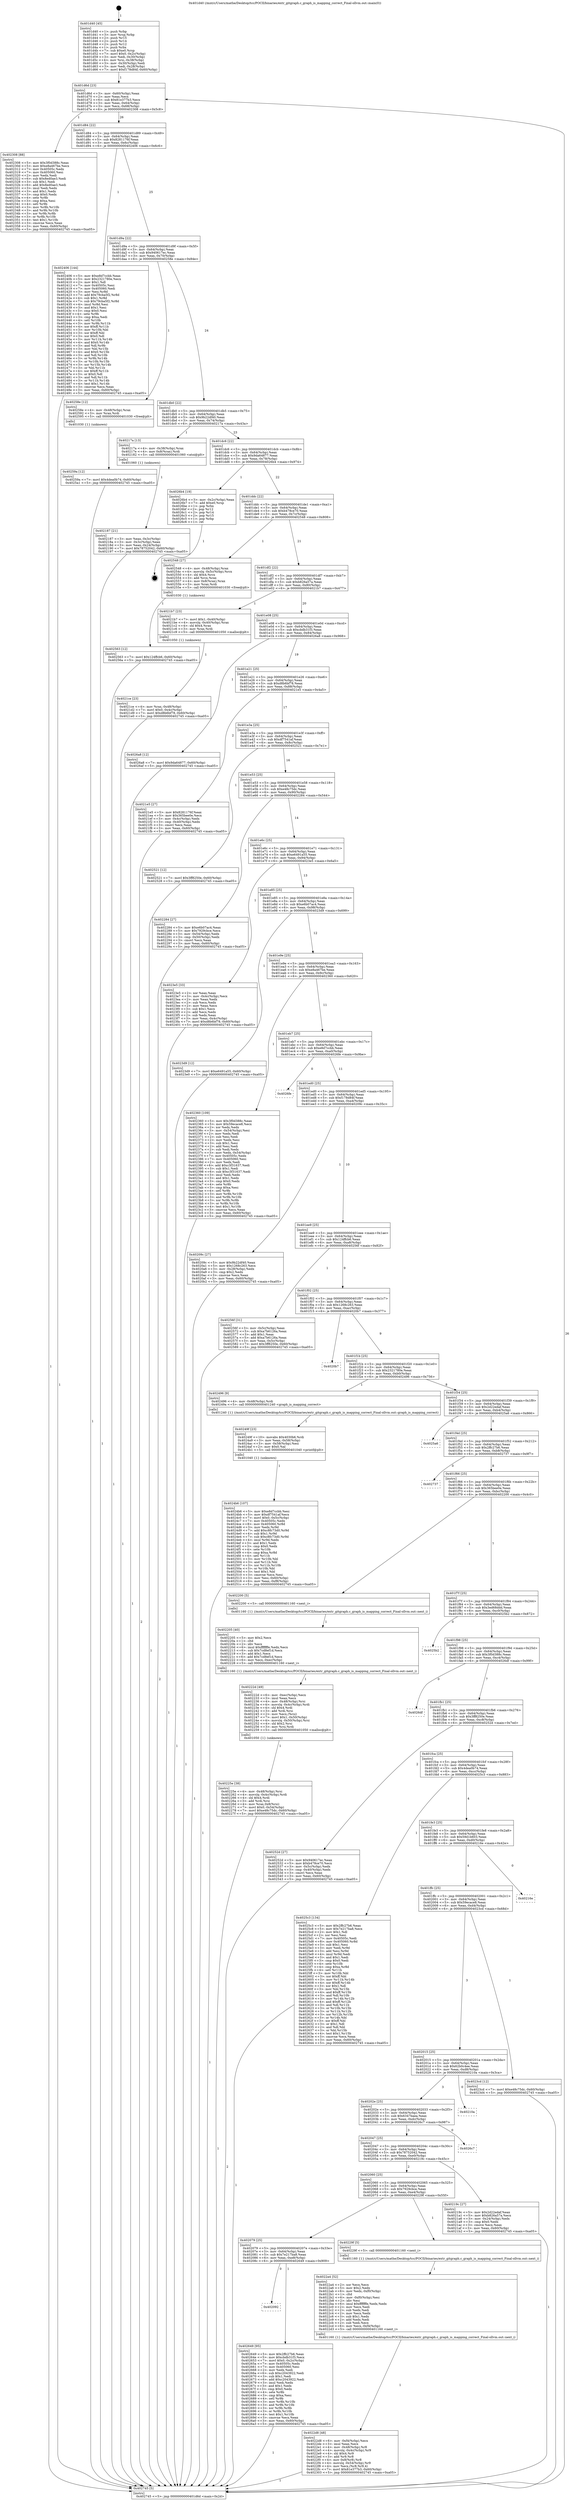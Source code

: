 digraph "0x401d40" {
  label = "0x401d40 (/mnt/c/Users/mathe/Desktop/tcc/POCII/binaries/extr_gitgraph.c_graph_is_mapping_correct_Final-ollvm.out::main(0))"
  labelloc = "t"
  node[shape=record]

  Entry [label="",width=0.3,height=0.3,shape=circle,fillcolor=black,style=filled]
  "0x401d6d" [label="{
     0x401d6d [23]\l
     | [instrs]\l
     &nbsp;&nbsp;0x401d6d \<+3\>: mov -0x60(%rbp),%eax\l
     &nbsp;&nbsp;0x401d70 \<+2\>: mov %eax,%ecx\l
     &nbsp;&nbsp;0x401d72 \<+6\>: sub $0x81e377b3,%ecx\l
     &nbsp;&nbsp;0x401d78 \<+3\>: mov %eax,-0x64(%rbp)\l
     &nbsp;&nbsp;0x401d7b \<+3\>: mov %ecx,-0x68(%rbp)\l
     &nbsp;&nbsp;0x401d7e \<+6\>: je 0000000000402308 \<main+0x5c8\>\l
  }"]
  "0x402308" [label="{
     0x402308 [88]\l
     | [instrs]\l
     &nbsp;&nbsp;0x402308 \<+5\>: mov $0x3f0d388c,%eax\l
     &nbsp;&nbsp;0x40230d \<+5\>: mov $0xe8a467be,%ecx\l
     &nbsp;&nbsp;0x402312 \<+7\>: mov 0x40505c,%edx\l
     &nbsp;&nbsp;0x402319 \<+7\>: mov 0x405060,%esi\l
     &nbsp;&nbsp;0x402320 \<+2\>: mov %edx,%edi\l
     &nbsp;&nbsp;0x402322 \<+6\>: sub $0x8ed0ae3,%edi\l
     &nbsp;&nbsp;0x402328 \<+3\>: sub $0x1,%edi\l
     &nbsp;&nbsp;0x40232b \<+6\>: add $0x8ed0ae3,%edi\l
     &nbsp;&nbsp;0x402331 \<+3\>: imul %edi,%edx\l
     &nbsp;&nbsp;0x402334 \<+3\>: and $0x1,%edx\l
     &nbsp;&nbsp;0x402337 \<+3\>: cmp $0x0,%edx\l
     &nbsp;&nbsp;0x40233a \<+4\>: sete %r8b\l
     &nbsp;&nbsp;0x40233e \<+3\>: cmp $0xa,%esi\l
     &nbsp;&nbsp;0x402341 \<+4\>: setl %r9b\l
     &nbsp;&nbsp;0x402345 \<+3\>: mov %r8b,%r10b\l
     &nbsp;&nbsp;0x402348 \<+3\>: and %r9b,%r10b\l
     &nbsp;&nbsp;0x40234b \<+3\>: xor %r9b,%r8b\l
     &nbsp;&nbsp;0x40234e \<+3\>: or %r8b,%r10b\l
     &nbsp;&nbsp;0x402351 \<+4\>: test $0x1,%r10b\l
     &nbsp;&nbsp;0x402355 \<+3\>: cmovne %ecx,%eax\l
     &nbsp;&nbsp;0x402358 \<+3\>: mov %eax,-0x60(%rbp)\l
     &nbsp;&nbsp;0x40235b \<+5\>: jmp 0000000000402745 \<main+0xa05\>\l
  }"]
  "0x401d84" [label="{
     0x401d84 [22]\l
     | [instrs]\l
     &nbsp;&nbsp;0x401d84 \<+5\>: jmp 0000000000401d89 \<main+0x49\>\l
     &nbsp;&nbsp;0x401d89 \<+3\>: mov -0x64(%rbp),%eax\l
     &nbsp;&nbsp;0x401d8c \<+5\>: sub $0x8281176f,%eax\l
     &nbsp;&nbsp;0x401d91 \<+3\>: mov %eax,-0x6c(%rbp)\l
     &nbsp;&nbsp;0x401d94 \<+6\>: je 0000000000402406 \<main+0x6c6\>\l
  }"]
  Exit [label="",width=0.3,height=0.3,shape=circle,fillcolor=black,style=filled,peripheries=2]
  "0x402406" [label="{
     0x402406 [144]\l
     | [instrs]\l
     &nbsp;&nbsp;0x402406 \<+5\>: mov $0xe8d7ccbb,%eax\l
     &nbsp;&nbsp;0x40240b \<+5\>: mov $0x2321780e,%ecx\l
     &nbsp;&nbsp;0x402410 \<+2\>: mov $0x1,%dl\l
     &nbsp;&nbsp;0x402412 \<+7\>: mov 0x40505c,%esi\l
     &nbsp;&nbsp;0x402419 \<+7\>: mov 0x405060,%edi\l
     &nbsp;&nbsp;0x402420 \<+3\>: mov %esi,%r8d\l
     &nbsp;&nbsp;0x402423 \<+7\>: add $0x79cba5f2,%r8d\l
     &nbsp;&nbsp;0x40242a \<+4\>: sub $0x1,%r8d\l
     &nbsp;&nbsp;0x40242e \<+7\>: sub $0x79cba5f2,%r8d\l
     &nbsp;&nbsp;0x402435 \<+4\>: imul %r8d,%esi\l
     &nbsp;&nbsp;0x402439 \<+3\>: and $0x1,%esi\l
     &nbsp;&nbsp;0x40243c \<+3\>: cmp $0x0,%esi\l
     &nbsp;&nbsp;0x40243f \<+4\>: sete %r9b\l
     &nbsp;&nbsp;0x402443 \<+3\>: cmp $0xa,%edi\l
     &nbsp;&nbsp;0x402446 \<+4\>: setl %r10b\l
     &nbsp;&nbsp;0x40244a \<+3\>: mov %r9b,%r11b\l
     &nbsp;&nbsp;0x40244d \<+4\>: xor $0xff,%r11b\l
     &nbsp;&nbsp;0x402451 \<+3\>: mov %r10b,%bl\l
     &nbsp;&nbsp;0x402454 \<+3\>: xor $0xff,%bl\l
     &nbsp;&nbsp;0x402457 \<+3\>: xor $0x0,%dl\l
     &nbsp;&nbsp;0x40245a \<+3\>: mov %r11b,%r14b\l
     &nbsp;&nbsp;0x40245d \<+4\>: and $0x0,%r14b\l
     &nbsp;&nbsp;0x402461 \<+3\>: and %dl,%r9b\l
     &nbsp;&nbsp;0x402464 \<+3\>: mov %bl,%r15b\l
     &nbsp;&nbsp;0x402467 \<+4\>: and $0x0,%r15b\l
     &nbsp;&nbsp;0x40246b \<+3\>: and %dl,%r10b\l
     &nbsp;&nbsp;0x40246e \<+3\>: or %r9b,%r14b\l
     &nbsp;&nbsp;0x402471 \<+3\>: or %r10b,%r15b\l
     &nbsp;&nbsp;0x402474 \<+3\>: xor %r15b,%r14b\l
     &nbsp;&nbsp;0x402477 \<+3\>: or %bl,%r11b\l
     &nbsp;&nbsp;0x40247a \<+4\>: xor $0xff,%r11b\l
     &nbsp;&nbsp;0x40247e \<+3\>: or $0x0,%dl\l
     &nbsp;&nbsp;0x402481 \<+3\>: and %dl,%r11b\l
     &nbsp;&nbsp;0x402484 \<+3\>: or %r11b,%r14b\l
     &nbsp;&nbsp;0x402487 \<+4\>: test $0x1,%r14b\l
     &nbsp;&nbsp;0x40248b \<+3\>: cmovne %ecx,%eax\l
     &nbsp;&nbsp;0x40248e \<+3\>: mov %eax,-0x60(%rbp)\l
     &nbsp;&nbsp;0x402491 \<+5\>: jmp 0000000000402745 \<main+0xa05\>\l
  }"]
  "0x401d9a" [label="{
     0x401d9a [22]\l
     | [instrs]\l
     &nbsp;&nbsp;0x401d9a \<+5\>: jmp 0000000000401d9f \<main+0x5f\>\l
     &nbsp;&nbsp;0x401d9f \<+3\>: mov -0x64(%rbp),%eax\l
     &nbsp;&nbsp;0x401da2 \<+5\>: sub $0x940617ec,%eax\l
     &nbsp;&nbsp;0x401da7 \<+3\>: mov %eax,-0x70(%rbp)\l
     &nbsp;&nbsp;0x401daa \<+6\>: je 000000000040258e \<main+0x84e\>\l
  }"]
  "0x402092" [label="{
     0x402092\l
  }", style=dashed]
  "0x40258e" [label="{
     0x40258e [12]\l
     | [instrs]\l
     &nbsp;&nbsp;0x40258e \<+4\>: mov -0x48(%rbp),%rax\l
     &nbsp;&nbsp;0x402592 \<+3\>: mov %rax,%rdi\l
     &nbsp;&nbsp;0x402595 \<+5\>: call 0000000000401030 \<free@plt\>\l
     | [calls]\l
     &nbsp;&nbsp;0x401030 \{1\} (unknown)\l
  }"]
  "0x401db0" [label="{
     0x401db0 [22]\l
     | [instrs]\l
     &nbsp;&nbsp;0x401db0 \<+5\>: jmp 0000000000401db5 \<main+0x75\>\l
     &nbsp;&nbsp;0x401db5 \<+3\>: mov -0x64(%rbp),%eax\l
     &nbsp;&nbsp;0x401db8 \<+5\>: sub $0x9b22df40,%eax\l
     &nbsp;&nbsp;0x401dbd \<+3\>: mov %eax,-0x74(%rbp)\l
     &nbsp;&nbsp;0x401dc0 \<+6\>: je 000000000040217a \<main+0x43a\>\l
  }"]
  "0x402649" [label="{
     0x402649 [95]\l
     | [instrs]\l
     &nbsp;&nbsp;0x402649 \<+5\>: mov $0x2ffc27b6,%eax\l
     &nbsp;&nbsp;0x40264e \<+5\>: mov $0xcbdb31f3,%ecx\l
     &nbsp;&nbsp;0x402653 \<+7\>: movl $0x0,-0x2c(%rbp)\l
     &nbsp;&nbsp;0x40265a \<+7\>: mov 0x40505c,%edx\l
     &nbsp;&nbsp;0x402661 \<+7\>: mov 0x405060,%esi\l
     &nbsp;&nbsp;0x402668 \<+2\>: mov %edx,%edi\l
     &nbsp;&nbsp;0x40266a \<+6\>: sub $0xc2043922,%edi\l
     &nbsp;&nbsp;0x402670 \<+3\>: sub $0x1,%edi\l
     &nbsp;&nbsp;0x402673 \<+6\>: add $0xc2043922,%edi\l
     &nbsp;&nbsp;0x402679 \<+3\>: imul %edi,%edx\l
     &nbsp;&nbsp;0x40267c \<+3\>: and $0x1,%edx\l
     &nbsp;&nbsp;0x40267f \<+3\>: cmp $0x0,%edx\l
     &nbsp;&nbsp;0x402682 \<+4\>: sete %r8b\l
     &nbsp;&nbsp;0x402686 \<+3\>: cmp $0xa,%esi\l
     &nbsp;&nbsp;0x402689 \<+4\>: setl %r9b\l
     &nbsp;&nbsp;0x40268d \<+3\>: mov %r8b,%r10b\l
     &nbsp;&nbsp;0x402690 \<+3\>: and %r9b,%r10b\l
     &nbsp;&nbsp;0x402693 \<+3\>: xor %r9b,%r8b\l
     &nbsp;&nbsp;0x402696 \<+3\>: or %r8b,%r10b\l
     &nbsp;&nbsp;0x402699 \<+4\>: test $0x1,%r10b\l
     &nbsp;&nbsp;0x40269d \<+3\>: cmovne %ecx,%eax\l
     &nbsp;&nbsp;0x4026a0 \<+3\>: mov %eax,-0x60(%rbp)\l
     &nbsp;&nbsp;0x4026a3 \<+5\>: jmp 0000000000402745 \<main+0xa05\>\l
  }"]
  "0x40217a" [label="{
     0x40217a [13]\l
     | [instrs]\l
     &nbsp;&nbsp;0x40217a \<+4\>: mov -0x38(%rbp),%rax\l
     &nbsp;&nbsp;0x40217e \<+4\>: mov 0x8(%rax),%rdi\l
     &nbsp;&nbsp;0x402182 \<+5\>: call 0000000000401060 \<atoi@plt\>\l
     | [calls]\l
     &nbsp;&nbsp;0x401060 \{1\} (unknown)\l
  }"]
  "0x401dc6" [label="{
     0x401dc6 [22]\l
     | [instrs]\l
     &nbsp;&nbsp;0x401dc6 \<+5\>: jmp 0000000000401dcb \<main+0x8b\>\l
     &nbsp;&nbsp;0x401dcb \<+3\>: mov -0x64(%rbp),%eax\l
     &nbsp;&nbsp;0x401dce \<+5\>: sub $0x9da64877,%eax\l
     &nbsp;&nbsp;0x401dd3 \<+3\>: mov %eax,-0x78(%rbp)\l
     &nbsp;&nbsp;0x401dd6 \<+6\>: je 00000000004026b4 \<main+0x974\>\l
  }"]
  "0x40259a" [label="{
     0x40259a [12]\l
     | [instrs]\l
     &nbsp;&nbsp;0x40259a \<+7\>: movl $0x4dea0b74,-0x60(%rbp)\l
     &nbsp;&nbsp;0x4025a1 \<+5\>: jmp 0000000000402745 \<main+0xa05\>\l
  }"]
  "0x4026b4" [label="{
     0x4026b4 [19]\l
     | [instrs]\l
     &nbsp;&nbsp;0x4026b4 \<+3\>: mov -0x2c(%rbp),%eax\l
     &nbsp;&nbsp;0x4026b7 \<+7\>: add $0xe0,%rsp\l
     &nbsp;&nbsp;0x4026be \<+1\>: pop %rbx\l
     &nbsp;&nbsp;0x4026bf \<+2\>: pop %r12\l
     &nbsp;&nbsp;0x4026c1 \<+2\>: pop %r14\l
     &nbsp;&nbsp;0x4026c3 \<+2\>: pop %r15\l
     &nbsp;&nbsp;0x4026c5 \<+1\>: pop %rbp\l
     &nbsp;&nbsp;0x4026c6 \<+1\>: ret\l
  }"]
  "0x401ddc" [label="{
     0x401ddc [22]\l
     | [instrs]\l
     &nbsp;&nbsp;0x401ddc \<+5\>: jmp 0000000000401de1 \<main+0xa1\>\l
     &nbsp;&nbsp;0x401de1 \<+3\>: mov -0x64(%rbp),%eax\l
     &nbsp;&nbsp;0x401de4 \<+5\>: sub $0xb478ce70,%eax\l
     &nbsp;&nbsp;0x401de9 \<+3\>: mov %eax,-0x7c(%rbp)\l
     &nbsp;&nbsp;0x401dec \<+6\>: je 0000000000402548 \<main+0x808\>\l
  }"]
  "0x402563" [label="{
     0x402563 [12]\l
     | [instrs]\l
     &nbsp;&nbsp;0x402563 \<+7\>: movl $0x124ffcb6,-0x60(%rbp)\l
     &nbsp;&nbsp;0x40256a \<+5\>: jmp 0000000000402745 \<main+0xa05\>\l
  }"]
  "0x402548" [label="{
     0x402548 [27]\l
     | [instrs]\l
     &nbsp;&nbsp;0x402548 \<+4\>: mov -0x48(%rbp),%rax\l
     &nbsp;&nbsp;0x40254c \<+4\>: movslq -0x5c(%rbp),%rcx\l
     &nbsp;&nbsp;0x402550 \<+4\>: shl $0x4,%rcx\l
     &nbsp;&nbsp;0x402554 \<+3\>: add %rcx,%rax\l
     &nbsp;&nbsp;0x402557 \<+4\>: mov 0x8(%rax),%rax\l
     &nbsp;&nbsp;0x40255b \<+3\>: mov %rax,%rdi\l
     &nbsp;&nbsp;0x40255e \<+5\>: call 0000000000401030 \<free@plt\>\l
     | [calls]\l
     &nbsp;&nbsp;0x401030 \{1\} (unknown)\l
  }"]
  "0x401df2" [label="{
     0x401df2 [22]\l
     | [instrs]\l
     &nbsp;&nbsp;0x401df2 \<+5\>: jmp 0000000000401df7 \<main+0xb7\>\l
     &nbsp;&nbsp;0x401df7 \<+3\>: mov -0x64(%rbp),%eax\l
     &nbsp;&nbsp;0x401dfa \<+5\>: sub $0xb826a57a,%eax\l
     &nbsp;&nbsp;0x401dff \<+3\>: mov %eax,-0x80(%rbp)\l
     &nbsp;&nbsp;0x401e02 \<+6\>: je 00000000004021b7 \<main+0x477\>\l
  }"]
  "0x4024b6" [label="{
     0x4024b6 [107]\l
     | [instrs]\l
     &nbsp;&nbsp;0x4024b6 \<+5\>: mov $0xe8d7ccbb,%esi\l
     &nbsp;&nbsp;0x4024bb \<+5\>: mov $0xdf7541af,%ecx\l
     &nbsp;&nbsp;0x4024c0 \<+7\>: movl $0x0,-0x5c(%rbp)\l
     &nbsp;&nbsp;0x4024c7 \<+7\>: mov 0x40505c,%edx\l
     &nbsp;&nbsp;0x4024ce \<+8\>: mov 0x405060,%r8d\l
     &nbsp;&nbsp;0x4024d6 \<+3\>: mov %edx,%r9d\l
     &nbsp;&nbsp;0x4024d9 \<+7\>: add $0xc8fc73d0,%r9d\l
     &nbsp;&nbsp;0x4024e0 \<+4\>: sub $0x1,%r9d\l
     &nbsp;&nbsp;0x4024e4 \<+7\>: sub $0xc8fc73d0,%r9d\l
     &nbsp;&nbsp;0x4024eb \<+4\>: imul %r9d,%edx\l
     &nbsp;&nbsp;0x4024ef \<+3\>: and $0x1,%edx\l
     &nbsp;&nbsp;0x4024f2 \<+3\>: cmp $0x0,%edx\l
     &nbsp;&nbsp;0x4024f5 \<+4\>: sete %r10b\l
     &nbsp;&nbsp;0x4024f9 \<+4\>: cmp $0xa,%r8d\l
     &nbsp;&nbsp;0x4024fd \<+4\>: setl %r11b\l
     &nbsp;&nbsp;0x402501 \<+3\>: mov %r10b,%bl\l
     &nbsp;&nbsp;0x402504 \<+3\>: and %r11b,%bl\l
     &nbsp;&nbsp;0x402507 \<+3\>: xor %r11b,%r10b\l
     &nbsp;&nbsp;0x40250a \<+3\>: or %r10b,%bl\l
     &nbsp;&nbsp;0x40250d \<+3\>: test $0x1,%bl\l
     &nbsp;&nbsp;0x402510 \<+3\>: cmovne %ecx,%esi\l
     &nbsp;&nbsp;0x402513 \<+3\>: mov %esi,-0x60(%rbp)\l
     &nbsp;&nbsp;0x402516 \<+6\>: mov %eax,-0xf8(%rbp)\l
     &nbsp;&nbsp;0x40251c \<+5\>: jmp 0000000000402745 \<main+0xa05\>\l
  }"]
  "0x4021b7" [label="{
     0x4021b7 [23]\l
     | [instrs]\l
     &nbsp;&nbsp;0x4021b7 \<+7\>: movl $0x1,-0x40(%rbp)\l
     &nbsp;&nbsp;0x4021be \<+4\>: movslq -0x40(%rbp),%rax\l
     &nbsp;&nbsp;0x4021c2 \<+4\>: shl $0x4,%rax\l
     &nbsp;&nbsp;0x4021c6 \<+3\>: mov %rax,%rdi\l
     &nbsp;&nbsp;0x4021c9 \<+5\>: call 0000000000401050 \<malloc@plt\>\l
     | [calls]\l
     &nbsp;&nbsp;0x401050 \{1\} (unknown)\l
  }"]
  "0x401e08" [label="{
     0x401e08 [25]\l
     | [instrs]\l
     &nbsp;&nbsp;0x401e08 \<+5\>: jmp 0000000000401e0d \<main+0xcd\>\l
     &nbsp;&nbsp;0x401e0d \<+3\>: mov -0x64(%rbp),%eax\l
     &nbsp;&nbsp;0x401e10 \<+5\>: sub $0xcbdb31f3,%eax\l
     &nbsp;&nbsp;0x401e15 \<+6\>: mov %eax,-0x84(%rbp)\l
     &nbsp;&nbsp;0x401e1b \<+6\>: je 00000000004026a8 \<main+0x968\>\l
  }"]
  "0x40249f" [label="{
     0x40249f [23]\l
     | [instrs]\l
     &nbsp;&nbsp;0x40249f \<+10\>: movabs $0x4030b6,%rdi\l
     &nbsp;&nbsp;0x4024a9 \<+3\>: mov %eax,-0x58(%rbp)\l
     &nbsp;&nbsp;0x4024ac \<+3\>: mov -0x58(%rbp),%esi\l
     &nbsp;&nbsp;0x4024af \<+2\>: mov $0x0,%al\l
     &nbsp;&nbsp;0x4024b1 \<+5\>: call 0000000000401040 \<printf@plt\>\l
     | [calls]\l
     &nbsp;&nbsp;0x401040 \{1\} (unknown)\l
  }"]
  "0x4026a8" [label="{
     0x4026a8 [12]\l
     | [instrs]\l
     &nbsp;&nbsp;0x4026a8 \<+7\>: movl $0x9da64877,-0x60(%rbp)\l
     &nbsp;&nbsp;0x4026af \<+5\>: jmp 0000000000402745 \<main+0xa05\>\l
  }"]
  "0x401e21" [label="{
     0x401e21 [25]\l
     | [instrs]\l
     &nbsp;&nbsp;0x401e21 \<+5\>: jmp 0000000000401e26 \<main+0xe6\>\l
     &nbsp;&nbsp;0x401e26 \<+3\>: mov -0x64(%rbp),%eax\l
     &nbsp;&nbsp;0x401e29 \<+5\>: sub $0xd8b6bf78,%eax\l
     &nbsp;&nbsp;0x401e2e \<+6\>: mov %eax,-0x88(%rbp)\l
     &nbsp;&nbsp;0x401e34 \<+6\>: je 00000000004021e5 \<main+0x4a5\>\l
  }"]
  "0x4022d8" [label="{
     0x4022d8 [48]\l
     | [instrs]\l
     &nbsp;&nbsp;0x4022d8 \<+6\>: mov -0xf4(%rbp),%ecx\l
     &nbsp;&nbsp;0x4022de \<+3\>: imul %eax,%ecx\l
     &nbsp;&nbsp;0x4022e1 \<+4\>: mov -0x48(%rbp),%r8\l
     &nbsp;&nbsp;0x4022e5 \<+4\>: movslq -0x4c(%rbp),%r9\l
     &nbsp;&nbsp;0x4022e9 \<+4\>: shl $0x4,%r9\l
     &nbsp;&nbsp;0x4022ed \<+3\>: add %r9,%r8\l
     &nbsp;&nbsp;0x4022f0 \<+4\>: mov 0x8(%r8),%r8\l
     &nbsp;&nbsp;0x4022f4 \<+4\>: movslq -0x54(%rbp),%r9\l
     &nbsp;&nbsp;0x4022f8 \<+4\>: mov %ecx,(%r8,%r9,4)\l
     &nbsp;&nbsp;0x4022fc \<+7\>: movl $0x81e377b3,-0x60(%rbp)\l
     &nbsp;&nbsp;0x402303 \<+5\>: jmp 0000000000402745 \<main+0xa05\>\l
  }"]
  "0x4021e5" [label="{
     0x4021e5 [27]\l
     | [instrs]\l
     &nbsp;&nbsp;0x4021e5 \<+5\>: mov $0x8281176f,%eax\l
     &nbsp;&nbsp;0x4021ea \<+5\>: mov $0x365bee0e,%ecx\l
     &nbsp;&nbsp;0x4021ef \<+3\>: mov -0x4c(%rbp),%edx\l
     &nbsp;&nbsp;0x4021f2 \<+3\>: cmp -0x40(%rbp),%edx\l
     &nbsp;&nbsp;0x4021f5 \<+3\>: cmovl %ecx,%eax\l
     &nbsp;&nbsp;0x4021f8 \<+3\>: mov %eax,-0x60(%rbp)\l
     &nbsp;&nbsp;0x4021fb \<+5\>: jmp 0000000000402745 \<main+0xa05\>\l
  }"]
  "0x401e3a" [label="{
     0x401e3a [25]\l
     | [instrs]\l
     &nbsp;&nbsp;0x401e3a \<+5\>: jmp 0000000000401e3f \<main+0xff\>\l
     &nbsp;&nbsp;0x401e3f \<+3\>: mov -0x64(%rbp),%eax\l
     &nbsp;&nbsp;0x401e42 \<+5\>: sub $0xdf7541af,%eax\l
     &nbsp;&nbsp;0x401e47 \<+6\>: mov %eax,-0x8c(%rbp)\l
     &nbsp;&nbsp;0x401e4d \<+6\>: je 0000000000402521 \<main+0x7e1\>\l
  }"]
  "0x4022a4" [label="{
     0x4022a4 [52]\l
     | [instrs]\l
     &nbsp;&nbsp;0x4022a4 \<+2\>: xor %ecx,%ecx\l
     &nbsp;&nbsp;0x4022a6 \<+5\>: mov $0x2,%edx\l
     &nbsp;&nbsp;0x4022ab \<+6\>: mov %edx,-0xf0(%rbp)\l
     &nbsp;&nbsp;0x4022b1 \<+1\>: cltd\l
     &nbsp;&nbsp;0x4022b2 \<+6\>: mov -0xf0(%rbp),%esi\l
     &nbsp;&nbsp;0x4022b8 \<+2\>: idiv %esi\l
     &nbsp;&nbsp;0x4022ba \<+6\>: imul $0xfffffffe,%edx,%edx\l
     &nbsp;&nbsp;0x4022c0 \<+2\>: mov %ecx,%edi\l
     &nbsp;&nbsp;0x4022c2 \<+2\>: sub %edx,%edi\l
     &nbsp;&nbsp;0x4022c4 \<+2\>: mov %ecx,%edx\l
     &nbsp;&nbsp;0x4022c6 \<+3\>: sub $0x1,%edx\l
     &nbsp;&nbsp;0x4022c9 \<+2\>: add %edx,%edi\l
     &nbsp;&nbsp;0x4022cb \<+2\>: sub %edi,%ecx\l
     &nbsp;&nbsp;0x4022cd \<+6\>: mov %ecx,-0xf4(%rbp)\l
     &nbsp;&nbsp;0x4022d3 \<+5\>: call 0000000000401160 \<next_i\>\l
     | [calls]\l
     &nbsp;&nbsp;0x401160 \{1\} (/mnt/c/Users/mathe/Desktop/tcc/POCII/binaries/extr_gitgraph.c_graph_is_mapping_correct_Final-ollvm.out::next_i)\l
  }"]
  "0x402521" [label="{
     0x402521 [12]\l
     | [instrs]\l
     &nbsp;&nbsp;0x402521 \<+7\>: movl $0x3ff8250e,-0x60(%rbp)\l
     &nbsp;&nbsp;0x402528 \<+5\>: jmp 0000000000402745 \<main+0xa05\>\l
  }"]
  "0x401e53" [label="{
     0x401e53 [25]\l
     | [instrs]\l
     &nbsp;&nbsp;0x401e53 \<+5\>: jmp 0000000000401e58 \<main+0x118\>\l
     &nbsp;&nbsp;0x401e58 \<+3\>: mov -0x64(%rbp),%eax\l
     &nbsp;&nbsp;0x401e5b \<+5\>: sub $0xe48c75dc,%eax\l
     &nbsp;&nbsp;0x401e60 \<+6\>: mov %eax,-0x90(%rbp)\l
     &nbsp;&nbsp;0x401e66 \<+6\>: je 0000000000402284 \<main+0x544\>\l
  }"]
  "0x402079" [label="{
     0x402079 [25]\l
     | [instrs]\l
     &nbsp;&nbsp;0x402079 \<+5\>: jmp 000000000040207e \<main+0x33e\>\l
     &nbsp;&nbsp;0x40207e \<+3\>: mov -0x64(%rbp),%eax\l
     &nbsp;&nbsp;0x402081 \<+5\>: sub $0x7e217ba8,%eax\l
     &nbsp;&nbsp;0x402086 \<+6\>: mov %eax,-0xe8(%rbp)\l
     &nbsp;&nbsp;0x40208c \<+6\>: je 0000000000402649 \<main+0x909\>\l
  }"]
  "0x402284" [label="{
     0x402284 [27]\l
     | [instrs]\l
     &nbsp;&nbsp;0x402284 \<+5\>: mov $0xe6b07ac4,%eax\l
     &nbsp;&nbsp;0x402289 \<+5\>: mov $0x7929cbce,%ecx\l
     &nbsp;&nbsp;0x40228e \<+3\>: mov -0x54(%rbp),%edx\l
     &nbsp;&nbsp;0x402291 \<+3\>: cmp -0x50(%rbp),%edx\l
     &nbsp;&nbsp;0x402294 \<+3\>: cmovl %ecx,%eax\l
     &nbsp;&nbsp;0x402297 \<+3\>: mov %eax,-0x60(%rbp)\l
     &nbsp;&nbsp;0x40229a \<+5\>: jmp 0000000000402745 \<main+0xa05\>\l
  }"]
  "0x401e6c" [label="{
     0x401e6c [25]\l
     | [instrs]\l
     &nbsp;&nbsp;0x401e6c \<+5\>: jmp 0000000000401e71 \<main+0x131\>\l
     &nbsp;&nbsp;0x401e71 \<+3\>: mov -0x64(%rbp),%eax\l
     &nbsp;&nbsp;0x401e74 \<+5\>: sub $0xe6491a55,%eax\l
     &nbsp;&nbsp;0x401e79 \<+6\>: mov %eax,-0x94(%rbp)\l
     &nbsp;&nbsp;0x401e7f \<+6\>: je 00000000004023e5 \<main+0x6a5\>\l
  }"]
  "0x40229f" [label="{
     0x40229f [5]\l
     | [instrs]\l
     &nbsp;&nbsp;0x40229f \<+5\>: call 0000000000401160 \<next_i\>\l
     | [calls]\l
     &nbsp;&nbsp;0x401160 \{1\} (/mnt/c/Users/mathe/Desktop/tcc/POCII/binaries/extr_gitgraph.c_graph_is_mapping_correct_Final-ollvm.out::next_i)\l
  }"]
  "0x4023e5" [label="{
     0x4023e5 [33]\l
     | [instrs]\l
     &nbsp;&nbsp;0x4023e5 \<+2\>: xor %eax,%eax\l
     &nbsp;&nbsp;0x4023e7 \<+3\>: mov -0x4c(%rbp),%ecx\l
     &nbsp;&nbsp;0x4023ea \<+2\>: mov %eax,%edx\l
     &nbsp;&nbsp;0x4023ec \<+2\>: sub %ecx,%edx\l
     &nbsp;&nbsp;0x4023ee \<+2\>: mov %eax,%ecx\l
     &nbsp;&nbsp;0x4023f0 \<+3\>: sub $0x1,%ecx\l
     &nbsp;&nbsp;0x4023f3 \<+2\>: add %ecx,%edx\l
     &nbsp;&nbsp;0x4023f5 \<+2\>: sub %edx,%eax\l
     &nbsp;&nbsp;0x4023f7 \<+3\>: mov %eax,-0x4c(%rbp)\l
     &nbsp;&nbsp;0x4023fa \<+7\>: movl $0xd8b6bf78,-0x60(%rbp)\l
     &nbsp;&nbsp;0x402401 \<+5\>: jmp 0000000000402745 \<main+0xa05\>\l
  }"]
  "0x401e85" [label="{
     0x401e85 [25]\l
     | [instrs]\l
     &nbsp;&nbsp;0x401e85 \<+5\>: jmp 0000000000401e8a \<main+0x14a\>\l
     &nbsp;&nbsp;0x401e8a \<+3\>: mov -0x64(%rbp),%eax\l
     &nbsp;&nbsp;0x401e8d \<+5\>: sub $0xe6b07ac4,%eax\l
     &nbsp;&nbsp;0x401e92 \<+6\>: mov %eax,-0x98(%rbp)\l
     &nbsp;&nbsp;0x401e98 \<+6\>: je 00000000004023d9 \<main+0x699\>\l
  }"]
  "0x40225e" [label="{
     0x40225e [38]\l
     | [instrs]\l
     &nbsp;&nbsp;0x40225e \<+4\>: mov -0x48(%rbp),%rsi\l
     &nbsp;&nbsp;0x402262 \<+4\>: movslq -0x4c(%rbp),%rdi\l
     &nbsp;&nbsp;0x402266 \<+4\>: shl $0x4,%rdi\l
     &nbsp;&nbsp;0x40226a \<+3\>: add %rdi,%rsi\l
     &nbsp;&nbsp;0x40226d \<+4\>: mov %rax,0x8(%rsi)\l
     &nbsp;&nbsp;0x402271 \<+7\>: movl $0x0,-0x54(%rbp)\l
     &nbsp;&nbsp;0x402278 \<+7\>: movl $0xe48c75dc,-0x60(%rbp)\l
     &nbsp;&nbsp;0x40227f \<+5\>: jmp 0000000000402745 \<main+0xa05\>\l
  }"]
  "0x4023d9" [label="{
     0x4023d9 [12]\l
     | [instrs]\l
     &nbsp;&nbsp;0x4023d9 \<+7\>: movl $0xe6491a55,-0x60(%rbp)\l
     &nbsp;&nbsp;0x4023e0 \<+5\>: jmp 0000000000402745 \<main+0xa05\>\l
  }"]
  "0x401e9e" [label="{
     0x401e9e [25]\l
     | [instrs]\l
     &nbsp;&nbsp;0x401e9e \<+5\>: jmp 0000000000401ea3 \<main+0x163\>\l
     &nbsp;&nbsp;0x401ea3 \<+3\>: mov -0x64(%rbp),%eax\l
     &nbsp;&nbsp;0x401ea6 \<+5\>: sub $0xe8a467be,%eax\l
     &nbsp;&nbsp;0x401eab \<+6\>: mov %eax,-0x9c(%rbp)\l
     &nbsp;&nbsp;0x401eb1 \<+6\>: je 0000000000402360 \<main+0x620\>\l
  }"]
  "0x40222d" [label="{
     0x40222d [49]\l
     | [instrs]\l
     &nbsp;&nbsp;0x40222d \<+6\>: mov -0xec(%rbp),%ecx\l
     &nbsp;&nbsp;0x402233 \<+3\>: imul %eax,%ecx\l
     &nbsp;&nbsp;0x402236 \<+4\>: mov -0x48(%rbp),%rsi\l
     &nbsp;&nbsp;0x40223a \<+4\>: movslq -0x4c(%rbp),%rdi\l
     &nbsp;&nbsp;0x40223e \<+4\>: shl $0x4,%rdi\l
     &nbsp;&nbsp;0x402242 \<+3\>: add %rdi,%rsi\l
     &nbsp;&nbsp;0x402245 \<+2\>: mov %ecx,(%rsi)\l
     &nbsp;&nbsp;0x402247 \<+7\>: movl $0x1,-0x50(%rbp)\l
     &nbsp;&nbsp;0x40224e \<+4\>: movslq -0x50(%rbp),%rsi\l
     &nbsp;&nbsp;0x402252 \<+4\>: shl $0x2,%rsi\l
     &nbsp;&nbsp;0x402256 \<+3\>: mov %rsi,%rdi\l
     &nbsp;&nbsp;0x402259 \<+5\>: call 0000000000401050 \<malloc@plt\>\l
     | [calls]\l
     &nbsp;&nbsp;0x401050 \{1\} (unknown)\l
  }"]
  "0x402360" [label="{
     0x402360 [109]\l
     | [instrs]\l
     &nbsp;&nbsp;0x402360 \<+5\>: mov $0x3f0d388c,%eax\l
     &nbsp;&nbsp;0x402365 \<+5\>: mov $0x59ecace8,%ecx\l
     &nbsp;&nbsp;0x40236a \<+2\>: xor %edx,%edx\l
     &nbsp;&nbsp;0x40236c \<+3\>: mov -0x54(%rbp),%esi\l
     &nbsp;&nbsp;0x40236f \<+2\>: mov %edx,%edi\l
     &nbsp;&nbsp;0x402371 \<+2\>: sub %esi,%edi\l
     &nbsp;&nbsp;0x402373 \<+2\>: mov %edx,%esi\l
     &nbsp;&nbsp;0x402375 \<+3\>: sub $0x1,%esi\l
     &nbsp;&nbsp;0x402378 \<+2\>: add %esi,%edi\l
     &nbsp;&nbsp;0x40237a \<+2\>: sub %edi,%edx\l
     &nbsp;&nbsp;0x40237c \<+3\>: mov %edx,-0x54(%rbp)\l
     &nbsp;&nbsp;0x40237f \<+7\>: mov 0x40505c,%edx\l
     &nbsp;&nbsp;0x402386 \<+7\>: mov 0x405060,%esi\l
     &nbsp;&nbsp;0x40238d \<+2\>: mov %edx,%edi\l
     &nbsp;&nbsp;0x40238f \<+6\>: add $0xc3f31637,%edi\l
     &nbsp;&nbsp;0x402395 \<+3\>: sub $0x1,%edi\l
     &nbsp;&nbsp;0x402398 \<+6\>: sub $0xc3f31637,%edi\l
     &nbsp;&nbsp;0x40239e \<+3\>: imul %edi,%edx\l
     &nbsp;&nbsp;0x4023a1 \<+3\>: and $0x1,%edx\l
     &nbsp;&nbsp;0x4023a4 \<+3\>: cmp $0x0,%edx\l
     &nbsp;&nbsp;0x4023a7 \<+4\>: sete %r8b\l
     &nbsp;&nbsp;0x4023ab \<+3\>: cmp $0xa,%esi\l
     &nbsp;&nbsp;0x4023ae \<+4\>: setl %r9b\l
     &nbsp;&nbsp;0x4023b2 \<+3\>: mov %r8b,%r10b\l
     &nbsp;&nbsp;0x4023b5 \<+3\>: and %r9b,%r10b\l
     &nbsp;&nbsp;0x4023b8 \<+3\>: xor %r9b,%r8b\l
     &nbsp;&nbsp;0x4023bb \<+3\>: or %r8b,%r10b\l
     &nbsp;&nbsp;0x4023be \<+4\>: test $0x1,%r10b\l
     &nbsp;&nbsp;0x4023c2 \<+3\>: cmovne %ecx,%eax\l
     &nbsp;&nbsp;0x4023c5 \<+3\>: mov %eax,-0x60(%rbp)\l
     &nbsp;&nbsp;0x4023c8 \<+5\>: jmp 0000000000402745 \<main+0xa05\>\l
  }"]
  "0x401eb7" [label="{
     0x401eb7 [25]\l
     | [instrs]\l
     &nbsp;&nbsp;0x401eb7 \<+5\>: jmp 0000000000401ebc \<main+0x17c\>\l
     &nbsp;&nbsp;0x401ebc \<+3\>: mov -0x64(%rbp),%eax\l
     &nbsp;&nbsp;0x401ebf \<+5\>: sub $0xe8d7ccbb,%eax\l
     &nbsp;&nbsp;0x401ec4 \<+6\>: mov %eax,-0xa0(%rbp)\l
     &nbsp;&nbsp;0x401eca \<+6\>: je 00000000004026fe \<main+0x9be\>\l
  }"]
  "0x402205" [label="{
     0x402205 [40]\l
     | [instrs]\l
     &nbsp;&nbsp;0x402205 \<+5\>: mov $0x2,%ecx\l
     &nbsp;&nbsp;0x40220a \<+1\>: cltd\l
     &nbsp;&nbsp;0x40220b \<+2\>: idiv %ecx\l
     &nbsp;&nbsp;0x40220d \<+6\>: imul $0xfffffffe,%edx,%ecx\l
     &nbsp;&nbsp;0x402213 \<+6\>: sub $0x7cd8ef1d,%ecx\l
     &nbsp;&nbsp;0x402219 \<+3\>: add $0x1,%ecx\l
     &nbsp;&nbsp;0x40221c \<+6\>: add $0x7cd8ef1d,%ecx\l
     &nbsp;&nbsp;0x402222 \<+6\>: mov %ecx,-0xec(%rbp)\l
     &nbsp;&nbsp;0x402228 \<+5\>: call 0000000000401160 \<next_i\>\l
     | [calls]\l
     &nbsp;&nbsp;0x401160 \{1\} (/mnt/c/Users/mathe/Desktop/tcc/POCII/binaries/extr_gitgraph.c_graph_is_mapping_correct_Final-ollvm.out::next_i)\l
  }"]
  "0x4026fe" [label="{
     0x4026fe\l
  }", style=dashed]
  "0x401ed0" [label="{
     0x401ed0 [25]\l
     | [instrs]\l
     &nbsp;&nbsp;0x401ed0 \<+5\>: jmp 0000000000401ed5 \<main+0x195\>\l
     &nbsp;&nbsp;0x401ed5 \<+3\>: mov -0x64(%rbp),%eax\l
     &nbsp;&nbsp;0x401ed8 \<+5\>: sub $0xf178d84f,%eax\l
     &nbsp;&nbsp;0x401edd \<+6\>: mov %eax,-0xa4(%rbp)\l
     &nbsp;&nbsp;0x401ee3 \<+6\>: je 000000000040209c \<main+0x35c\>\l
  }"]
  "0x4021ce" [label="{
     0x4021ce [23]\l
     | [instrs]\l
     &nbsp;&nbsp;0x4021ce \<+4\>: mov %rax,-0x48(%rbp)\l
     &nbsp;&nbsp;0x4021d2 \<+7\>: movl $0x0,-0x4c(%rbp)\l
     &nbsp;&nbsp;0x4021d9 \<+7\>: movl $0xd8b6bf78,-0x60(%rbp)\l
     &nbsp;&nbsp;0x4021e0 \<+5\>: jmp 0000000000402745 \<main+0xa05\>\l
  }"]
  "0x40209c" [label="{
     0x40209c [27]\l
     | [instrs]\l
     &nbsp;&nbsp;0x40209c \<+5\>: mov $0x9b22df40,%eax\l
     &nbsp;&nbsp;0x4020a1 \<+5\>: mov $0x1268c263,%ecx\l
     &nbsp;&nbsp;0x4020a6 \<+3\>: mov -0x28(%rbp),%edx\l
     &nbsp;&nbsp;0x4020a9 \<+3\>: cmp $0x2,%edx\l
     &nbsp;&nbsp;0x4020ac \<+3\>: cmovne %ecx,%eax\l
     &nbsp;&nbsp;0x4020af \<+3\>: mov %eax,-0x60(%rbp)\l
     &nbsp;&nbsp;0x4020b2 \<+5\>: jmp 0000000000402745 \<main+0xa05\>\l
  }"]
  "0x401ee9" [label="{
     0x401ee9 [25]\l
     | [instrs]\l
     &nbsp;&nbsp;0x401ee9 \<+5\>: jmp 0000000000401eee \<main+0x1ae\>\l
     &nbsp;&nbsp;0x401eee \<+3\>: mov -0x64(%rbp),%eax\l
     &nbsp;&nbsp;0x401ef1 \<+5\>: sub $0x124ffcb6,%eax\l
     &nbsp;&nbsp;0x401ef6 \<+6\>: mov %eax,-0xa8(%rbp)\l
     &nbsp;&nbsp;0x401efc \<+6\>: je 000000000040256f \<main+0x82f\>\l
  }"]
  "0x402745" [label="{
     0x402745 [5]\l
     | [instrs]\l
     &nbsp;&nbsp;0x402745 \<+5\>: jmp 0000000000401d6d \<main+0x2d\>\l
  }"]
  "0x401d40" [label="{
     0x401d40 [45]\l
     | [instrs]\l
     &nbsp;&nbsp;0x401d40 \<+1\>: push %rbp\l
     &nbsp;&nbsp;0x401d41 \<+3\>: mov %rsp,%rbp\l
     &nbsp;&nbsp;0x401d44 \<+2\>: push %r15\l
     &nbsp;&nbsp;0x401d46 \<+2\>: push %r14\l
     &nbsp;&nbsp;0x401d48 \<+2\>: push %r12\l
     &nbsp;&nbsp;0x401d4a \<+1\>: push %rbx\l
     &nbsp;&nbsp;0x401d4b \<+7\>: sub $0xe0,%rsp\l
     &nbsp;&nbsp;0x401d52 \<+7\>: movl $0x0,-0x2c(%rbp)\l
     &nbsp;&nbsp;0x401d59 \<+3\>: mov %edi,-0x30(%rbp)\l
     &nbsp;&nbsp;0x401d5c \<+4\>: mov %rsi,-0x38(%rbp)\l
     &nbsp;&nbsp;0x401d60 \<+3\>: mov -0x30(%rbp),%edi\l
     &nbsp;&nbsp;0x401d63 \<+3\>: mov %edi,-0x28(%rbp)\l
     &nbsp;&nbsp;0x401d66 \<+7\>: movl $0xf178d84f,-0x60(%rbp)\l
  }"]
  "0x402187" [label="{
     0x402187 [21]\l
     | [instrs]\l
     &nbsp;&nbsp;0x402187 \<+3\>: mov %eax,-0x3c(%rbp)\l
     &nbsp;&nbsp;0x40218a \<+3\>: mov -0x3c(%rbp),%eax\l
     &nbsp;&nbsp;0x40218d \<+3\>: mov %eax,-0x24(%rbp)\l
     &nbsp;&nbsp;0x402190 \<+7\>: movl $0x78752042,-0x60(%rbp)\l
     &nbsp;&nbsp;0x402197 \<+5\>: jmp 0000000000402745 \<main+0xa05\>\l
  }"]
  "0x402060" [label="{
     0x402060 [25]\l
     | [instrs]\l
     &nbsp;&nbsp;0x402060 \<+5\>: jmp 0000000000402065 \<main+0x325\>\l
     &nbsp;&nbsp;0x402065 \<+3\>: mov -0x64(%rbp),%eax\l
     &nbsp;&nbsp;0x402068 \<+5\>: sub $0x7929cbce,%eax\l
     &nbsp;&nbsp;0x40206d \<+6\>: mov %eax,-0xe4(%rbp)\l
     &nbsp;&nbsp;0x402073 \<+6\>: je 000000000040229f \<main+0x55f\>\l
  }"]
  "0x40256f" [label="{
     0x40256f [31]\l
     | [instrs]\l
     &nbsp;&nbsp;0x40256f \<+3\>: mov -0x5c(%rbp),%eax\l
     &nbsp;&nbsp;0x402572 \<+5\>: sub $0xa7b6126a,%eax\l
     &nbsp;&nbsp;0x402577 \<+3\>: add $0x1,%eax\l
     &nbsp;&nbsp;0x40257a \<+5\>: add $0xa7b6126a,%eax\l
     &nbsp;&nbsp;0x40257f \<+3\>: mov %eax,-0x5c(%rbp)\l
     &nbsp;&nbsp;0x402582 \<+7\>: movl $0x3ff8250e,-0x60(%rbp)\l
     &nbsp;&nbsp;0x402589 \<+5\>: jmp 0000000000402745 \<main+0xa05\>\l
  }"]
  "0x401f02" [label="{
     0x401f02 [25]\l
     | [instrs]\l
     &nbsp;&nbsp;0x401f02 \<+5\>: jmp 0000000000401f07 \<main+0x1c7\>\l
     &nbsp;&nbsp;0x401f07 \<+3\>: mov -0x64(%rbp),%eax\l
     &nbsp;&nbsp;0x401f0a \<+5\>: sub $0x1268c263,%eax\l
     &nbsp;&nbsp;0x401f0f \<+6\>: mov %eax,-0xac(%rbp)\l
     &nbsp;&nbsp;0x401f15 \<+6\>: je 00000000004020b7 \<main+0x377\>\l
  }"]
  "0x40219c" [label="{
     0x40219c [27]\l
     | [instrs]\l
     &nbsp;&nbsp;0x40219c \<+5\>: mov $0x2d22edaf,%eax\l
     &nbsp;&nbsp;0x4021a1 \<+5\>: mov $0xb826a57a,%ecx\l
     &nbsp;&nbsp;0x4021a6 \<+3\>: mov -0x24(%rbp),%edx\l
     &nbsp;&nbsp;0x4021a9 \<+3\>: cmp $0x0,%edx\l
     &nbsp;&nbsp;0x4021ac \<+3\>: cmove %ecx,%eax\l
     &nbsp;&nbsp;0x4021af \<+3\>: mov %eax,-0x60(%rbp)\l
     &nbsp;&nbsp;0x4021b2 \<+5\>: jmp 0000000000402745 \<main+0xa05\>\l
  }"]
  "0x4020b7" [label="{
     0x4020b7\l
  }", style=dashed]
  "0x401f1b" [label="{
     0x401f1b [25]\l
     | [instrs]\l
     &nbsp;&nbsp;0x401f1b \<+5\>: jmp 0000000000401f20 \<main+0x1e0\>\l
     &nbsp;&nbsp;0x401f20 \<+3\>: mov -0x64(%rbp),%eax\l
     &nbsp;&nbsp;0x401f23 \<+5\>: sub $0x2321780e,%eax\l
     &nbsp;&nbsp;0x401f28 \<+6\>: mov %eax,-0xb0(%rbp)\l
     &nbsp;&nbsp;0x401f2e \<+6\>: je 0000000000402496 \<main+0x756\>\l
  }"]
  "0x402047" [label="{
     0x402047 [25]\l
     | [instrs]\l
     &nbsp;&nbsp;0x402047 \<+5\>: jmp 000000000040204c \<main+0x30c\>\l
     &nbsp;&nbsp;0x40204c \<+3\>: mov -0x64(%rbp),%eax\l
     &nbsp;&nbsp;0x40204f \<+5\>: sub $0x78752042,%eax\l
     &nbsp;&nbsp;0x402054 \<+6\>: mov %eax,-0xe0(%rbp)\l
     &nbsp;&nbsp;0x40205a \<+6\>: je 000000000040219c \<main+0x45c\>\l
  }"]
  "0x402496" [label="{
     0x402496 [9]\l
     | [instrs]\l
     &nbsp;&nbsp;0x402496 \<+4\>: mov -0x48(%rbp),%rdi\l
     &nbsp;&nbsp;0x40249a \<+5\>: call 0000000000401240 \<graph_is_mapping_correct\>\l
     | [calls]\l
     &nbsp;&nbsp;0x401240 \{1\} (/mnt/c/Users/mathe/Desktop/tcc/POCII/binaries/extr_gitgraph.c_graph_is_mapping_correct_Final-ollvm.out::graph_is_mapping_correct)\l
  }"]
  "0x401f34" [label="{
     0x401f34 [25]\l
     | [instrs]\l
     &nbsp;&nbsp;0x401f34 \<+5\>: jmp 0000000000401f39 \<main+0x1f9\>\l
     &nbsp;&nbsp;0x401f39 \<+3\>: mov -0x64(%rbp),%eax\l
     &nbsp;&nbsp;0x401f3c \<+5\>: sub $0x2d22edaf,%eax\l
     &nbsp;&nbsp;0x401f41 \<+6\>: mov %eax,-0xb4(%rbp)\l
     &nbsp;&nbsp;0x401f47 \<+6\>: je 00000000004025a6 \<main+0x866\>\l
  }"]
  "0x4026c7" [label="{
     0x4026c7\l
  }", style=dashed]
  "0x4025a6" [label="{
     0x4025a6\l
  }", style=dashed]
  "0x401f4d" [label="{
     0x401f4d [25]\l
     | [instrs]\l
     &nbsp;&nbsp;0x401f4d \<+5\>: jmp 0000000000401f52 \<main+0x212\>\l
     &nbsp;&nbsp;0x401f52 \<+3\>: mov -0x64(%rbp),%eax\l
     &nbsp;&nbsp;0x401f55 \<+5\>: sub $0x2ffc27b6,%eax\l
     &nbsp;&nbsp;0x401f5a \<+6\>: mov %eax,-0xb8(%rbp)\l
     &nbsp;&nbsp;0x401f60 \<+6\>: je 0000000000402737 \<main+0x9f7\>\l
  }"]
  "0x40202e" [label="{
     0x40202e [25]\l
     | [instrs]\l
     &nbsp;&nbsp;0x40202e \<+5\>: jmp 0000000000402033 \<main+0x2f3\>\l
     &nbsp;&nbsp;0x402033 \<+3\>: mov -0x64(%rbp),%eax\l
     &nbsp;&nbsp;0x402036 \<+5\>: sub $0x6347baea,%eax\l
     &nbsp;&nbsp;0x40203b \<+6\>: mov %eax,-0xdc(%rbp)\l
     &nbsp;&nbsp;0x402041 \<+6\>: je 00000000004026c7 \<main+0x987\>\l
  }"]
  "0x402737" [label="{
     0x402737\l
  }", style=dashed]
  "0x401f66" [label="{
     0x401f66 [25]\l
     | [instrs]\l
     &nbsp;&nbsp;0x401f66 \<+5\>: jmp 0000000000401f6b \<main+0x22b\>\l
     &nbsp;&nbsp;0x401f6b \<+3\>: mov -0x64(%rbp),%eax\l
     &nbsp;&nbsp;0x401f6e \<+5\>: sub $0x365bee0e,%eax\l
     &nbsp;&nbsp;0x401f73 \<+6\>: mov %eax,-0xbc(%rbp)\l
     &nbsp;&nbsp;0x401f79 \<+6\>: je 0000000000402200 \<main+0x4c0\>\l
  }"]
  "0x40210a" [label="{
     0x40210a\l
  }", style=dashed]
  "0x402200" [label="{
     0x402200 [5]\l
     | [instrs]\l
     &nbsp;&nbsp;0x402200 \<+5\>: call 0000000000401160 \<next_i\>\l
     | [calls]\l
     &nbsp;&nbsp;0x401160 \{1\} (/mnt/c/Users/mathe/Desktop/tcc/POCII/binaries/extr_gitgraph.c_graph_is_mapping_correct_Final-ollvm.out::next_i)\l
  }"]
  "0x401f7f" [label="{
     0x401f7f [25]\l
     | [instrs]\l
     &nbsp;&nbsp;0x401f7f \<+5\>: jmp 0000000000401f84 \<main+0x244\>\l
     &nbsp;&nbsp;0x401f84 \<+3\>: mov -0x64(%rbp),%eax\l
     &nbsp;&nbsp;0x401f87 \<+5\>: sub $0x3ed68ddd,%eax\l
     &nbsp;&nbsp;0x401f8c \<+6\>: mov %eax,-0xc0(%rbp)\l
     &nbsp;&nbsp;0x401f92 \<+6\>: je 00000000004025b2 \<main+0x872\>\l
  }"]
  "0x402015" [label="{
     0x402015 [25]\l
     | [instrs]\l
     &nbsp;&nbsp;0x402015 \<+5\>: jmp 000000000040201a \<main+0x2da\>\l
     &nbsp;&nbsp;0x40201a \<+3\>: mov -0x64(%rbp),%eax\l
     &nbsp;&nbsp;0x40201d \<+5\>: sub $0x62b0c4ee,%eax\l
     &nbsp;&nbsp;0x402022 \<+6\>: mov %eax,-0xd8(%rbp)\l
     &nbsp;&nbsp;0x402028 \<+6\>: je 000000000040210a \<main+0x3ca\>\l
  }"]
  "0x4025b2" [label="{
     0x4025b2\l
  }", style=dashed]
  "0x401f98" [label="{
     0x401f98 [25]\l
     | [instrs]\l
     &nbsp;&nbsp;0x401f98 \<+5\>: jmp 0000000000401f9d \<main+0x25d\>\l
     &nbsp;&nbsp;0x401f9d \<+3\>: mov -0x64(%rbp),%eax\l
     &nbsp;&nbsp;0x401fa0 \<+5\>: sub $0x3f0d388c,%eax\l
     &nbsp;&nbsp;0x401fa5 \<+6\>: mov %eax,-0xc4(%rbp)\l
     &nbsp;&nbsp;0x401fab \<+6\>: je 00000000004026df \<main+0x99f\>\l
  }"]
  "0x4023cd" [label="{
     0x4023cd [12]\l
     | [instrs]\l
     &nbsp;&nbsp;0x4023cd \<+7\>: movl $0xe48c75dc,-0x60(%rbp)\l
     &nbsp;&nbsp;0x4023d4 \<+5\>: jmp 0000000000402745 \<main+0xa05\>\l
  }"]
  "0x4026df" [label="{
     0x4026df\l
  }", style=dashed]
  "0x401fb1" [label="{
     0x401fb1 [25]\l
     | [instrs]\l
     &nbsp;&nbsp;0x401fb1 \<+5\>: jmp 0000000000401fb6 \<main+0x276\>\l
     &nbsp;&nbsp;0x401fb6 \<+3\>: mov -0x64(%rbp),%eax\l
     &nbsp;&nbsp;0x401fb9 \<+5\>: sub $0x3ff8250e,%eax\l
     &nbsp;&nbsp;0x401fbe \<+6\>: mov %eax,-0xc8(%rbp)\l
     &nbsp;&nbsp;0x401fc4 \<+6\>: je 000000000040252d \<main+0x7ed\>\l
  }"]
  "0x401ffc" [label="{
     0x401ffc [25]\l
     | [instrs]\l
     &nbsp;&nbsp;0x401ffc \<+5\>: jmp 0000000000402001 \<main+0x2c1\>\l
     &nbsp;&nbsp;0x402001 \<+3\>: mov -0x64(%rbp),%eax\l
     &nbsp;&nbsp;0x402004 \<+5\>: sub $0x59ecace8,%eax\l
     &nbsp;&nbsp;0x402009 \<+6\>: mov %eax,-0xd4(%rbp)\l
     &nbsp;&nbsp;0x40200f \<+6\>: je 00000000004023cd \<main+0x68d\>\l
  }"]
  "0x40252d" [label="{
     0x40252d [27]\l
     | [instrs]\l
     &nbsp;&nbsp;0x40252d \<+5\>: mov $0x940617ec,%eax\l
     &nbsp;&nbsp;0x402532 \<+5\>: mov $0xb478ce70,%ecx\l
     &nbsp;&nbsp;0x402537 \<+3\>: mov -0x5c(%rbp),%edx\l
     &nbsp;&nbsp;0x40253a \<+3\>: cmp -0x40(%rbp),%edx\l
     &nbsp;&nbsp;0x40253d \<+3\>: cmovl %ecx,%eax\l
     &nbsp;&nbsp;0x402540 \<+3\>: mov %eax,-0x60(%rbp)\l
     &nbsp;&nbsp;0x402543 \<+5\>: jmp 0000000000402745 \<main+0xa05\>\l
  }"]
  "0x401fca" [label="{
     0x401fca [25]\l
     | [instrs]\l
     &nbsp;&nbsp;0x401fca \<+5\>: jmp 0000000000401fcf \<main+0x28f\>\l
     &nbsp;&nbsp;0x401fcf \<+3\>: mov -0x64(%rbp),%eax\l
     &nbsp;&nbsp;0x401fd2 \<+5\>: sub $0x4dea0b74,%eax\l
     &nbsp;&nbsp;0x401fd7 \<+6\>: mov %eax,-0xcc(%rbp)\l
     &nbsp;&nbsp;0x401fdd \<+6\>: je 00000000004025c3 \<main+0x883\>\l
  }"]
  "0x40216e" [label="{
     0x40216e\l
  }", style=dashed]
  "0x4025c3" [label="{
     0x4025c3 [134]\l
     | [instrs]\l
     &nbsp;&nbsp;0x4025c3 \<+5\>: mov $0x2ffc27b6,%eax\l
     &nbsp;&nbsp;0x4025c8 \<+5\>: mov $0x7e217ba8,%ecx\l
     &nbsp;&nbsp;0x4025cd \<+2\>: mov $0x1,%dl\l
     &nbsp;&nbsp;0x4025cf \<+2\>: xor %esi,%esi\l
     &nbsp;&nbsp;0x4025d1 \<+7\>: mov 0x40505c,%edi\l
     &nbsp;&nbsp;0x4025d8 \<+8\>: mov 0x405060,%r8d\l
     &nbsp;&nbsp;0x4025e0 \<+3\>: sub $0x1,%esi\l
     &nbsp;&nbsp;0x4025e3 \<+3\>: mov %edi,%r9d\l
     &nbsp;&nbsp;0x4025e6 \<+3\>: add %esi,%r9d\l
     &nbsp;&nbsp;0x4025e9 \<+4\>: imul %r9d,%edi\l
     &nbsp;&nbsp;0x4025ed \<+3\>: and $0x1,%edi\l
     &nbsp;&nbsp;0x4025f0 \<+3\>: cmp $0x0,%edi\l
     &nbsp;&nbsp;0x4025f3 \<+4\>: sete %r10b\l
     &nbsp;&nbsp;0x4025f7 \<+4\>: cmp $0xa,%r8d\l
     &nbsp;&nbsp;0x4025fb \<+4\>: setl %r11b\l
     &nbsp;&nbsp;0x4025ff \<+3\>: mov %r10b,%bl\l
     &nbsp;&nbsp;0x402602 \<+3\>: xor $0xff,%bl\l
     &nbsp;&nbsp;0x402605 \<+3\>: mov %r11b,%r14b\l
     &nbsp;&nbsp;0x402608 \<+4\>: xor $0xff,%r14b\l
     &nbsp;&nbsp;0x40260c \<+3\>: xor $0x1,%dl\l
     &nbsp;&nbsp;0x40260f \<+3\>: mov %bl,%r15b\l
     &nbsp;&nbsp;0x402612 \<+4\>: and $0xff,%r15b\l
     &nbsp;&nbsp;0x402616 \<+3\>: and %dl,%r10b\l
     &nbsp;&nbsp;0x402619 \<+3\>: mov %r14b,%r12b\l
     &nbsp;&nbsp;0x40261c \<+4\>: and $0xff,%r12b\l
     &nbsp;&nbsp;0x402620 \<+3\>: and %dl,%r11b\l
     &nbsp;&nbsp;0x402623 \<+3\>: or %r10b,%r15b\l
     &nbsp;&nbsp;0x402626 \<+3\>: or %r11b,%r12b\l
     &nbsp;&nbsp;0x402629 \<+3\>: xor %r12b,%r15b\l
     &nbsp;&nbsp;0x40262c \<+3\>: or %r14b,%bl\l
     &nbsp;&nbsp;0x40262f \<+3\>: xor $0xff,%bl\l
     &nbsp;&nbsp;0x402632 \<+3\>: or $0x1,%dl\l
     &nbsp;&nbsp;0x402635 \<+2\>: and %dl,%bl\l
     &nbsp;&nbsp;0x402637 \<+3\>: or %bl,%r15b\l
     &nbsp;&nbsp;0x40263a \<+4\>: test $0x1,%r15b\l
     &nbsp;&nbsp;0x40263e \<+3\>: cmovne %ecx,%eax\l
     &nbsp;&nbsp;0x402641 \<+3\>: mov %eax,-0x60(%rbp)\l
     &nbsp;&nbsp;0x402644 \<+5\>: jmp 0000000000402745 \<main+0xa05\>\l
  }"]
  "0x401fe3" [label="{
     0x401fe3 [25]\l
     | [instrs]\l
     &nbsp;&nbsp;0x401fe3 \<+5\>: jmp 0000000000401fe8 \<main+0x2a8\>\l
     &nbsp;&nbsp;0x401fe8 \<+3\>: mov -0x64(%rbp),%eax\l
     &nbsp;&nbsp;0x401feb \<+5\>: sub $0x59d1b603,%eax\l
     &nbsp;&nbsp;0x401ff0 \<+6\>: mov %eax,-0xd0(%rbp)\l
     &nbsp;&nbsp;0x401ff6 \<+6\>: je 000000000040216e \<main+0x42e\>\l
  }"]
  Entry -> "0x401d40" [label=" 1"]
  "0x401d6d" -> "0x402308" [label=" 1"]
  "0x401d6d" -> "0x401d84" [label=" 26"]
  "0x4026b4" -> Exit [label=" 1"]
  "0x401d84" -> "0x402406" [label=" 1"]
  "0x401d84" -> "0x401d9a" [label=" 25"]
  "0x4026a8" -> "0x402745" [label=" 1"]
  "0x401d9a" -> "0x40258e" [label=" 1"]
  "0x401d9a" -> "0x401db0" [label=" 24"]
  "0x402649" -> "0x402745" [label=" 1"]
  "0x401db0" -> "0x40217a" [label=" 1"]
  "0x401db0" -> "0x401dc6" [label=" 23"]
  "0x402079" -> "0x402092" [label=" 0"]
  "0x401dc6" -> "0x4026b4" [label=" 1"]
  "0x401dc6" -> "0x401ddc" [label=" 22"]
  "0x402079" -> "0x402649" [label=" 1"]
  "0x401ddc" -> "0x402548" [label=" 1"]
  "0x401ddc" -> "0x401df2" [label=" 21"]
  "0x4025c3" -> "0x402745" [label=" 1"]
  "0x401df2" -> "0x4021b7" [label=" 1"]
  "0x401df2" -> "0x401e08" [label=" 20"]
  "0x40259a" -> "0x402745" [label=" 1"]
  "0x401e08" -> "0x4026a8" [label=" 1"]
  "0x401e08" -> "0x401e21" [label=" 19"]
  "0x40258e" -> "0x40259a" [label=" 1"]
  "0x401e21" -> "0x4021e5" [label=" 2"]
  "0x401e21" -> "0x401e3a" [label=" 17"]
  "0x40256f" -> "0x402745" [label=" 1"]
  "0x401e3a" -> "0x402521" [label=" 1"]
  "0x401e3a" -> "0x401e53" [label=" 16"]
  "0x402563" -> "0x402745" [label=" 1"]
  "0x401e53" -> "0x402284" [label=" 2"]
  "0x401e53" -> "0x401e6c" [label=" 14"]
  "0x402548" -> "0x402563" [label=" 1"]
  "0x401e6c" -> "0x4023e5" [label=" 1"]
  "0x401e6c" -> "0x401e85" [label=" 13"]
  "0x40252d" -> "0x402745" [label=" 2"]
  "0x401e85" -> "0x4023d9" [label=" 1"]
  "0x401e85" -> "0x401e9e" [label=" 12"]
  "0x4024b6" -> "0x402745" [label=" 1"]
  "0x401e9e" -> "0x402360" [label=" 1"]
  "0x401e9e" -> "0x401eb7" [label=" 11"]
  "0x40249f" -> "0x4024b6" [label=" 1"]
  "0x401eb7" -> "0x4026fe" [label=" 0"]
  "0x401eb7" -> "0x401ed0" [label=" 11"]
  "0x402496" -> "0x40249f" [label=" 1"]
  "0x401ed0" -> "0x40209c" [label=" 1"]
  "0x401ed0" -> "0x401ee9" [label=" 10"]
  "0x40209c" -> "0x402745" [label=" 1"]
  "0x401d40" -> "0x401d6d" [label=" 1"]
  "0x402745" -> "0x401d6d" [label=" 26"]
  "0x40217a" -> "0x402187" [label=" 1"]
  "0x402187" -> "0x402745" [label=" 1"]
  "0x402406" -> "0x402745" [label=" 1"]
  "0x401ee9" -> "0x40256f" [label=" 1"]
  "0x401ee9" -> "0x401f02" [label=" 9"]
  "0x4023e5" -> "0x402745" [label=" 1"]
  "0x401f02" -> "0x4020b7" [label=" 0"]
  "0x401f02" -> "0x401f1b" [label=" 9"]
  "0x4023d9" -> "0x402745" [label=" 1"]
  "0x401f1b" -> "0x402496" [label=" 1"]
  "0x401f1b" -> "0x401f34" [label=" 8"]
  "0x402360" -> "0x402745" [label=" 1"]
  "0x401f34" -> "0x4025a6" [label=" 0"]
  "0x401f34" -> "0x401f4d" [label=" 8"]
  "0x402308" -> "0x402745" [label=" 1"]
  "0x401f4d" -> "0x402737" [label=" 0"]
  "0x401f4d" -> "0x401f66" [label=" 8"]
  "0x4022a4" -> "0x4022d8" [label=" 1"]
  "0x401f66" -> "0x402200" [label=" 1"]
  "0x401f66" -> "0x401f7f" [label=" 7"]
  "0x40229f" -> "0x4022a4" [label=" 1"]
  "0x401f7f" -> "0x4025b2" [label=" 0"]
  "0x401f7f" -> "0x401f98" [label=" 7"]
  "0x402060" -> "0x40229f" [label=" 1"]
  "0x401f98" -> "0x4026df" [label=" 0"]
  "0x401f98" -> "0x401fb1" [label=" 7"]
  "0x402521" -> "0x402745" [label=" 1"]
  "0x401fb1" -> "0x40252d" [label=" 2"]
  "0x401fb1" -> "0x401fca" [label=" 5"]
  "0x40225e" -> "0x402745" [label=" 1"]
  "0x401fca" -> "0x4025c3" [label=" 1"]
  "0x401fca" -> "0x401fe3" [label=" 4"]
  "0x40222d" -> "0x40225e" [label=" 1"]
  "0x401fe3" -> "0x40216e" [label=" 0"]
  "0x401fe3" -> "0x401ffc" [label=" 4"]
  "0x402284" -> "0x402745" [label=" 2"]
  "0x401ffc" -> "0x4023cd" [label=" 1"]
  "0x401ffc" -> "0x402015" [label=" 3"]
  "0x402060" -> "0x402079" [label=" 1"]
  "0x402015" -> "0x40210a" [label=" 0"]
  "0x402015" -> "0x40202e" [label=" 3"]
  "0x4022d8" -> "0x402745" [label=" 1"]
  "0x40202e" -> "0x4026c7" [label=" 0"]
  "0x40202e" -> "0x402047" [label=" 3"]
  "0x4023cd" -> "0x402745" [label=" 1"]
  "0x402047" -> "0x40219c" [label=" 1"]
  "0x402047" -> "0x402060" [label=" 2"]
  "0x40219c" -> "0x402745" [label=" 1"]
  "0x4021b7" -> "0x4021ce" [label=" 1"]
  "0x4021ce" -> "0x402745" [label=" 1"]
  "0x4021e5" -> "0x402745" [label=" 2"]
  "0x402200" -> "0x402205" [label=" 1"]
  "0x402205" -> "0x40222d" [label=" 1"]
}
